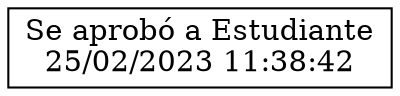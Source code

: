 digraph {
rankdir=LR;
node [shape=box]
{rank=same "Se aprobó a Estudiante
25/02/2023 11:38:42"}
edge [dir=none]
{rank=same "Se aprobó a Estudiante
25/02/2023 11:38:42"}
}
